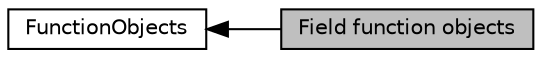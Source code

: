 digraph "Field function objects"
{
  bgcolor="transparent";
  edge [fontname="Helvetica",fontsize="10",labelfontname="Helvetica",labelfontsize="10"];
  node [fontname="Helvetica",fontsize="10",shape=record];
  rankdir=LR;
  Node0 [label="Field function objects",height=0.2,width=0.4,color="black", fillcolor="grey75", style="filled", fontcolor="black"];
  Node1 [label="FunctionObjects",height=0.2,width=0.4,color="black",URL="$a11089.html"];
  Node1->Node0 [shape=plaintext, dir="back", style="solid"];
}
